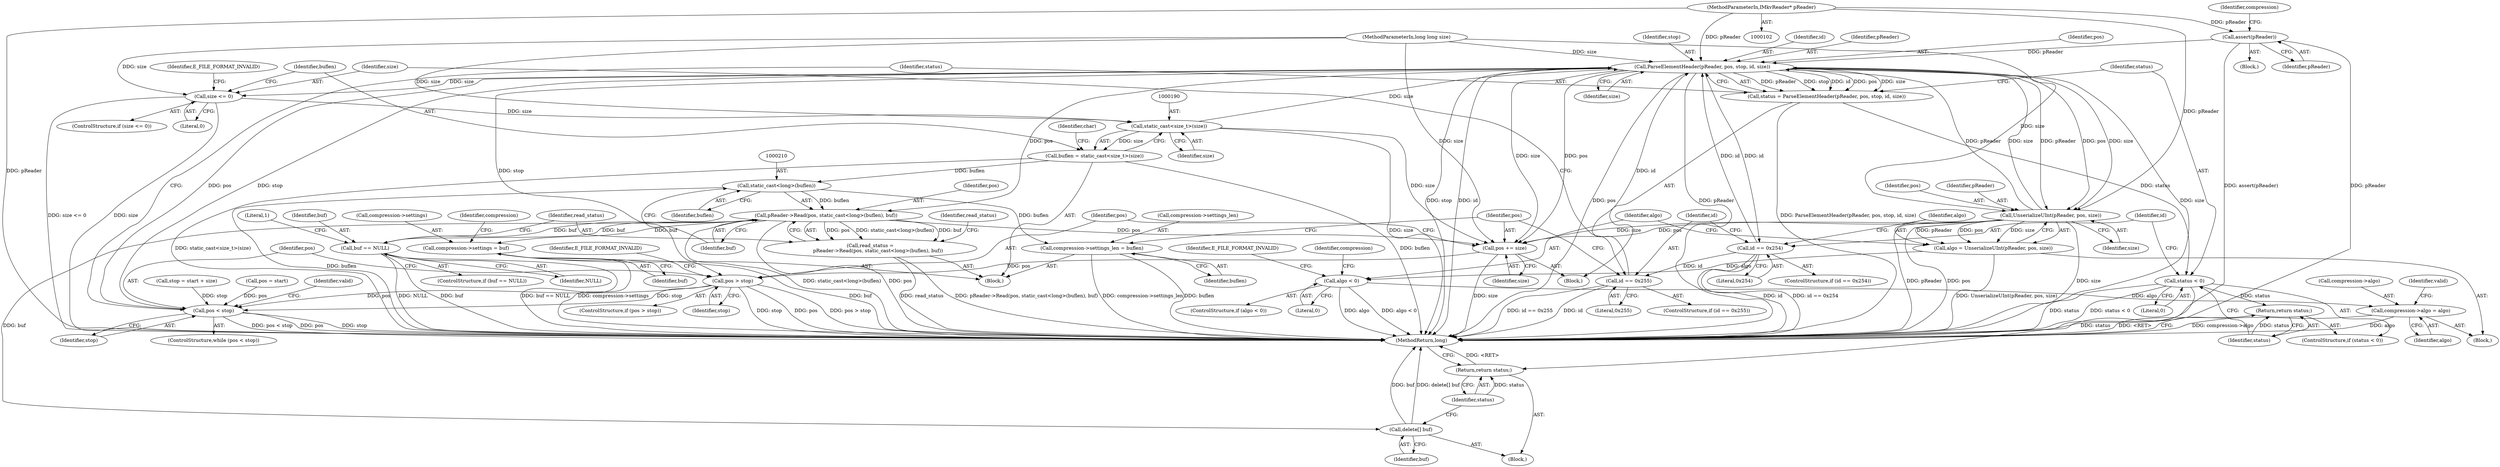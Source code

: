 digraph "0_Android_cc274e2abe8b2a6698a5c47d8aa4bb45f1f9538d_46@API" {
"1000108" [label="(Call,assert(pReader))"];
"1000105" [label="(MethodParameterIn,IMkvReader* pReader)"];
"1000136" [label="(Call,ParseElementHeader(pReader, pos, stop, id, size))"];
"1000134" [label="(Call,status = ParseElementHeader(pReader, pos, stop, id, size))"];
"1000143" [label="(Call,status < 0)"];
"1000146" [label="(Return,return status;)"];
"1000218" [label="(Return,return status;)"];
"1000149" [label="(Call,id == 0x254)"];
"1000176" [label="(Call,id == 0x255)"];
"1000156" [label="(Call,UnserializeUInt(pReader, pos, size))"];
"1000154" [label="(Call,algo = UnserializeUInt(pReader, pos, size))"];
"1000161" [label="(Call,algo < 0)"];
"1000166" [label="(Call,compression->algo = algo)"];
"1000230" [label="(Call,pos += size)"];
"1000234" [label="(Call,pos > stop)"];
"1000127" [label="(Call,pos < stop)"];
"1000181" [label="(Call,size <= 0)"];
"1000189" [label="(Call,static_cast<size_t>(size))"];
"1000187" [label="(Call,buflen = static_cast<size_t>(size))"];
"1000209" [label="(Call,static_cast<long>(buflen))"];
"1000207" [label="(Call,pReader->Read(pos, static_cast<long>(buflen), buf))"];
"1000198" [label="(Call,buf == NULL)"];
"1000205" [label="(Call,read_status =\n          pReader->Read(pos, static_cast<long>(buflen), buf))"];
"1000216" [label="(Call,delete[] buf)"];
"1000220" [label="(Call,compression->settings = buf)"];
"1000225" [label="(Call,compression->settings_len = buflen)"];
"1000246" [label="(MethodReturn,long)"];
"1000175" [label="(ControlStructure,if (id == 0x255))"];
"1000180" [label="(ControlStructure,if (size <= 0))"];
"1000142" [label="(ControlStructure,if (status < 0))"];
"1000105" [label="(MethodParameterIn,IMkvReader* pReader)"];
"1000140" [label="(Identifier,id)"];
"1000235" [label="(Identifier,pos)"];
"1000155" [label="(Identifier,algo)"];
"1000177" [label="(Identifier,id)"];
"1000150" [label="(Identifier,id)"];
"1000216" [label="(Call,delete[] buf)"];
"1000111" [label="(Identifier,compression)"];
"1000198" [label="(Call,buf == NULL)"];
"1000145" [label="(Literal,0)"];
"1000104" [label="(MethodParameterIn,long long size)"];
"1000193" [label="(Identifier,char)"];
"1000189" [label="(Call,static_cast<size_t>(size))"];
"1000241" [label="(Identifier,valid)"];
"1000212" [label="(Identifier,buf)"];
"1000236" [label="(Identifier,stop)"];
"1000217" [label="(Identifier,buf)"];
"1000166" [label="(Call,compression->algo = algo)"];
"1000181" [label="(Call,size <= 0)"];
"1000182" [label="(Identifier,size)"];
"1000226" [label="(Call,compression->settings_len)"];
"1000141" [label="(Identifier,size)"];
"1000162" [label="(Identifier,algo)"];
"1000183" [label="(Literal,0)"];
"1000156" [label="(Call,UnserializeUInt(pReader, pos, size))"];
"1000108" [label="(Call,assert(pReader))"];
"1000163" [label="(Literal,0)"];
"1000203" [label="(Literal,1)"];
"1000135" [label="(Identifier,status)"];
"1000176" [label="(Call,id == 0x255)"];
"1000129" [label="(Identifier,stop)"];
"1000233" [label="(ControlStructure,if (pos > stop))"];
"1000219" [label="(Identifier,status)"];
"1000147" [label="(Identifier,status)"];
"1000232" [label="(Identifier,size)"];
"1000209" [label="(Call,static_cast<long>(buflen))"];
"1000185" [label="(Identifier,E_FILE_FORMAT_INVALID)"];
"1000229" [label="(Identifier,buflen)"];
"1000134" [label="(Call,status = ParseElementHeader(pReader, pos, stop, id, size))"];
"1000220" [label="(Call,compression->settings = buf)"];
"1000128" [label="(Identifier,pos)"];
"1000152" [label="(Block,)"];
"1000207" [label="(Call,pReader->Read(pos, static_cast<long>(buflen), buf))"];
"1000238" [label="(Identifier,E_FILE_FORMAT_INVALID)"];
"1000126" [label="(ControlStructure,while (pos < stop))"];
"1000199" [label="(Identifier,buf)"];
"1000158" [label="(Identifier,pos)"];
"1000214" [label="(Identifier,read_status)"];
"1000137" [label="(Identifier,pReader)"];
"1000234" [label="(Call,pos > stop)"];
"1000191" [label="(Identifier,size)"];
"1000188" [label="(Identifier,buflen)"];
"1000143" [label="(Call,status < 0)"];
"1000154" [label="(Call,algo = UnserializeUInt(pReader, pos, size))"];
"1000117" [label="(Call,stop = start + size)"];
"1000138" [label="(Identifier,pos)"];
"1000170" [label="(Identifier,algo)"];
"1000151" [label="(Literal,0x254)"];
"1000113" [label="(Call,pos = start)"];
"1000206" [label="(Identifier,read_status)"];
"1000165" [label="(Identifier,E_FILE_FORMAT_INVALID)"];
"1000107" [label="(Block,)"];
"1000211" [label="(Identifier,buflen)"];
"1000197" [label="(ControlStructure,if (buf == NULL))"];
"1000149" [label="(Call,id == 0x254)"];
"1000187" [label="(Call,buflen = static_cast<size_t>(size))"];
"1000225" [label="(Call,compression->settings_len = buflen)"];
"1000231" [label="(Identifier,pos)"];
"1000167" [label="(Call,compression->algo)"];
"1000127" [label="(Call,pos < stop)"];
"1000148" [label="(ControlStructure,if (id == 0x254))"];
"1000146" [label="(Return,return status;)"];
"1000109" [label="(Identifier,pReader)"];
"1000144" [label="(Identifier,status)"];
"1000157" [label="(Identifier,pReader)"];
"1000200" [label="(Identifier,NULL)"];
"1000168" [label="(Identifier,compression)"];
"1000227" [label="(Identifier,compression)"];
"1000136" [label="(Call,ParseElementHeader(pReader, pos, stop, id, size))"];
"1000161" [label="(Call,algo < 0)"];
"1000160" [label="(ControlStructure,if (algo < 0))"];
"1000230" [label="(Call,pos += size)"];
"1000221" [label="(Call,compression->settings)"];
"1000178" [label="(Literal,0x255)"];
"1000139" [label="(Identifier,stop)"];
"1000224" [label="(Identifier,buf)"];
"1000130" [label="(Block,)"];
"1000159" [label="(Identifier,size)"];
"1000208" [label="(Identifier,pos)"];
"1000218" [label="(Return,return status;)"];
"1000179" [label="(Block,)"];
"1000205" [label="(Call,read_status =\n          pReader->Read(pos, static_cast<long>(buflen), buf))"];
"1000172" [label="(Identifier,valid)"];
"1000215" [label="(Block,)"];
"1000108" -> "1000107"  [label="AST: "];
"1000108" -> "1000109"  [label="CFG: "];
"1000109" -> "1000108"  [label="AST: "];
"1000111" -> "1000108"  [label="CFG: "];
"1000108" -> "1000246"  [label="DDG: assert(pReader)"];
"1000108" -> "1000246"  [label="DDG: pReader"];
"1000105" -> "1000108"  [label="DDG: pReader"];
"1000108" -> "1000136"  [label="DDG: pReader"];
"1000105" -> "1000102"  [label="AST: "];
"1000105" -> "1000246"  [label="DDG: pReader"];
"1000105" -> "1000136"  [label="DDG: pReader"];
"1000105" -> "1000156"  [label="DDG: pReader"];
"1000136" -> "1000134"  [label="AST: "];
"1000136" -> "1000141"  [label="CFG: "];
"1000137" -> "1000136"  [label="AST: "];
"1000138" -> "1000136"  [label="AST: "];
"1000139" -> "1000136"  [label="AST: "];
"1000140" -> "1000136"  [label="AST: "];
"1000141" -> "1000136"  [label="AST: "];
"1000134" -> "1000136"  [label="CFG: "];
"1000136" -> "1000246"  [label="DDG: size"];
"1000136" -> "1000246"  [label="DDG: stop"];
"1000136" -> "1000246"  [label="DDG: id"];
"1000136" -> "1000246"  [label="DDG: pos"];
"1000136" -> "1000246"  [label="DDG: pReader"];
"1000136" -> "1000134"  [label="DDG: pReader"];
"1000136" -> "1000134"  [label="DDG: stop"];
"1000136" -> "1000134"  [label="DDG: id"];
"1000136" -> "1000134"  [label="DDG: pos"];
"1000136" -> "1000134"  [label="DDG: size"];
"1000156" -> "1000136"  [label="DDG: pReader"];
"1000156" -> "1000136"  [label="DDG: size"];
"1000127" -> "1000136"  [label="DDG: pos"];
"1000127" -> "1000136"  [label="DDG: stop"];
"1000176" -> "1000136"  [label="DDG: id"];
"1000149" -> "1000136"  [label="DDG: id"];
"1000104" -> "1000136"  [label="DDG: size"];
"1000189" -> "1000136"  [label="DDG: size"];
"1000136" -> "1000149"  [label="DDG: id"];
"1000136" -> "1000156"  [label="DDG: pReader"];
"1000136" -> "1000156"  [label="DDG: pos"];
"1000136" -> "1000156"  [label="DDG: size"];
"1000136" -> "1000181"  [label="DDG: size"];
"1000136" -> "1000207"  [label="DDG: pos"];
"1000136" -> "1000230"  [label="DDG: size"];
"1000136" -> "1000230"  [label="DDG: pos"];
"1000136" -> "1000234"  [label="DDG: stop"];
"1000134" -> "1000130"  [label="AST: "];
"1000135" -> "1000134"  [label="AST: "];
"1000144" -> "1000134"  [label="CFG: "];
"1000134" -> "1000246"  [label="DDG: ParseElementHeader(pReader, pos, stop, id, size)"];
"1000134" -> "1000143"  [label="DDG: status"];
"1000143" -> "1000142"  [label="AST: "];
"1000143" -> "1000145"  [label="CFG: "];
"1000144" -> "1000143"  [label="AST: "];
"1000145" -> "1000143"  [label="AST: "];
"1000147" -> "1000143"  [label="CFG: "];
"1000150" -> "1000143"  [label="CFG: "];
"1000143" -> "1000246"  [label="DDG: status"];
"1000143" -> "1000246"  [label="DDG: status < 0"];
"1000143" -> "1000146"  [label="DDG: status"];
"1000143" -> "1000218"  [label="DDG: status"];
"1000146" -> "1000142"  [label="AST: "];
"1000146" -> "1000147"  [label="CFG: "];
"1000147" -> "1000146"  [label="AST: "];
"1000246" -> "1000146"  [label="CFG: "];
"1000146" -> "1000246"  [label="DDG: <RET>"];
"1000147" -> "1000146"  [label="DDG: status"];
"1000218" -> "1000215"  [label="AST: "];
"1000218" -> "1000219"  [label="CFG: "];
"1000219" -> "1000218"  [label="AST: "];
"1000246" -> "1000218"  [label="CFG: "];
"1000218" -> "1000246"  [label="DDG: <RET>"];
"1000219" -> "1000218"  [label="DDG: status"];
"1000149" -> "1000148"  [label="AST: "];
"1000149" -> "1000151"  [label="CFG: "];
"1000150" -> "1000149"  [label="AST: "];
"1000151" -> "1000149"  [label="AST: "];
"1000155" -> "1000149"  [label="CFG: "];
"1000177" -> "1000149"  [label="CFG: "];
"1000149" -> "1000246"  [label="DDG: id == 0x254"];
"1000149" -> "1000246"  [label="DDG: id"];
"1000149" -> "1000176"  [label="DDG: id"];
"1000176" -> "1000175"  [label="AST: "];
"1000176" -> "1000178"  [label="CFG: "];
"1000177" -> "1000176"  [label="AST: "];
"1000178" -> "1000176"  [label="AST: "];
"1000182" -> "1000176"  [label="CFG: "];
"1000231" -> "1000176"  [label="CFG: "];
"1000176" -> "1000246"  [label="DDG: id == 0x255"];
"1000176" -> "1000246"  [label="DDG: id"];
"1000156" -> "1000154"  [label="AST: "];
"1000156" -> "1000159"  [label="CFG: "];
"1000157" -> "1000156"  [label="AST: "];
"1000158" -> "1000156"  [label="AST: "];
"1000159" -> "1000156"  [label="AST: "];
"1000154" -> "1000156"  [label="CFG: "];
"1000156" -> "1000246"  [label="DDG: size"];
"1000156" -> "1000246"  [label="DDG: pReader"];
"1000156" -> "1000246"  [label="DDG: pos"];
"1000156" -> "1000154"  [label="DDG: pReader"];
"1000156" -> "1000154"  [label="DDG: pos"];
"1000156" -> "1000154"  [label="DDG: size"];
"1000104" -> "1000156"  [label="DDG: size"];
"1000156" -> "1000230"  [label="DDG: size"];
"1000156" -> "1000230"  [label="DDG: pos"];
"1000154" -> "1000152"  [label="AST: "];
"1000155" -> "1000154"  [label="AST: "];
"1000162" -> "1000154"  [label="CFG: "];
"1000154" -> "1000246"  [label="DDG: UnserializeUInt(pReader, pos, size)"];
"1000154" -> "1000161"  [label="DDG: algo"];
"1000161" -> "1000160"  [label="AST: "];
"1000161" -> "1000163"  [label="CFG: "];
"1000162" -> "1000161"  [label="AST: "];
"1000163" -> "1000161"  [label="AST: "];
"1000165" -> "1000161"  [label="CFG: "];
"1000168" -> "1000161"  [label="CFG: "];
"1000161" -> "1000246"  [label="DDG: algo"];
"1000161" -> "1000246"  [label="DDG: algo < 0"];
"1000161" -> "1000166"  [label="DDG: algo"];
"1000166" -> "1000152"  [label="AST: "];
"1000166" -> "1000170"  [label="CFG: "];
"1000167" -> "1000166"  [label="AST: "];
"1000170" -> "1000166"  [label="AST: "];
"1000172" -> "1000166"  [label="CFG: "];
"1000166" -> "1000246"  [label="DDG: compression->algo"];
"1000166" -> "1000246"  [label="DDG: algo"];
"1000230" -> "1000130"  [label="AST: "];
"1000230" -> "1000232"  [label="CFG: "];
"1000231" -> "1000230"  [label="AST: "];
"1000232" -> "1000230"  [label="AST: "];
"1000235" -> "1000230"  [label="CFG: "];
"1000230" -> "1000246"  [label="DDG: size"];
"1000189" -> "1000230"  [label="DDG: size"];
"1000104" -> "1000230"  [label="DDG: size"];
"1000207" -> "1000230"  [label="DDG: pos"];
"1000230" -> "1000234"  [label="DDG: pos"];
"1000234" -> "1000233"  [label="AST: "];
"1000234" -> "1000236"  [label="CFG: "];
"1000235" -> "1000234"  [label="AST: "];
"1000236" -> "1000234"  [label="AST: "];
"1000128" -> "1000234"  [label="CFG: "];
"1000238" -> "1000234"  [label="CFG: "];
"1000234" -> "1000246"  [label="DDG: stop"];
"1000234" -> "1000246"  [label="DDG: pos"];
"1000234" -> "1000246"  [label="DDG: pos > stop"];
"1000234" -> "1000127"  [label="DDG: pos"];
"1000234" -> "1000127"  [label="DDG: stop"];
"1000127" -> "1000126"  [label="AST: "];
"1000127" -> "1000129"  [label="CFG: "];
"1000128" -> "1000127"  [label="AST: "];
"1000129" -> "1000127"  [label="AST: "];
"1000135" -> "1000127"  [label="CFG: "];
"1000241" -> "1000127"  [label="CFG: "];
"1000127" -> "1000246"  [label="DDG: stop"];
"1000127" -> "1000246"  [label="DDG: pos < stop"];
"1000127" -> "1000246"  [label="DDG: pos"];
"1000113" -> "1000127"  [label="DDG: pos"];
"1000117" -> "1000127"  [label="DDG: stop"];
"1000181" -> "1000180"  [label="AST: "];
"1000181" -> "1000183"  [label="CFG: "];
"1000182" -> "1000181"  [label="AST: "];
"1000183" -> "1000181"  [label="AST: "];
"1000185" -> "1000181"  [label="CFG: "];
"1000188" -> "1000181"  [label="CFG: "];
"1000181" -> "1000246"  [label="DDG: size <= 0"];
"1000181" -> "1000246"  [label="DDG: size"];
"1000104" -> "1000181"  [label="DDG: size"];
"1000181" -> "1000189"  [label="DDG: size"];
"1000189" -> "1000187"  [label="AST: "];
"1000189" -> "1000191"  [label="CFG: "];
"1000190" -> "1000189"  [label="AST: "];
"1000191" -> "1000189"  [label="AST: "];
"1000187" -> "1000189"  [label="CFG: "];
"1000189" -> "1000246"  [label="DDG: size"];
"1000189" -> "1000187"  [label="DDG: size"];
"1000104" -> "1000189"  [label="DDG: size"];
"1000187" -> "1000179"  [label="AST: "];
"1000188" -> "1000187"  [label="AST: "];
"1000193" -> "1000187"  [label="CFG: "];
"1000187" -> "1000246"  [label="DDG: buflen"];
"1000187" -> "1000246"  [label="DDG: static_cast<size_t>(size)"];
"1000187" -> "1000209"  [label="DDG: buflen"];
"1000209" -> "1000207"  [label="AST: "];
"1000209" -> "1000211"  [label="CFG: "];
"1000210" -> "1000209"  [label="AST: "];
"1000211" -> "1000209"  [label="AST: "];
"1000212" -> "1000209"  [label="CFG: "];
"1000209" -> "1000246"  [label="DDG: buflen"];
"1000209" -> "1000207"  [label="DDG: buflen"];
"1000209" -> "1000225"  [label="DDG: buflen"];
"1000207" -> "1000205"  [label="AST: "];
"1000207" -> "1000212"  [label="CFG: "];
"1000208" -> "1000207"  [label="AST: "];
"1000212" -> "1000207"  [label="AST: "];
"1000205" -> "1000207"  [label="CFG: "];
"1000207" -> "1000246"  [label="DDG: static_cast<long>(buflen)"];
"1000207" -> "1000246"  [label="DDG: pos"];
"1000207" -> "1000198"  [label="DDG: buf"];
"1000207" -> "1000205"  [label="DDG: pos"];
"1000207" -> "1000205"  [label="DDG: static_cast<long>(buflen)"];
"1000207" -> "1000205"  [label="DDG: buf"];
"1000198" -> "1000207"  [label="DDG: buf"];
"1000207" -> "1000216"  [label="DDG: buf"];
"1000207" -> "1000220"  [label="DDG: buf"];
"1000198" -> "1000197"  [label="AST: "];
"1000198" -> "1000200"  [label="CFG: "];
"1000199" -> "1000198"  [label="AST: "];
"1000200" -> "1000198"  [label="AST: "];
"1000203" -> "1000198"  [label="CFG: "];
"1000206" -> "1000198"  [label="CFG: "];
"1000198" -> "1000246"  [label="DDG: NULL"];
"1000198" -> "1000246"  [label="DDG: buf"];
"1000198" -> "1000246"  [label="DDG: buf == NULL"];
"1000205" -> "1000179"  [label="AST: "];
"1000206" -> "1000205"  [label="AST: "];
"1000214" -> "1000205"  [label="CFG: "];
"1000205" -> "1000246"  [label="DDG: read_status"];
"1000205" -> "1000246"  [label="DDG: pReader->Read(pos, static_cast<long>(buflen), buf)"];
"1000216" -> "1000215"  [label="AST: "];
"1000216" -> "1000217"  [label="CFG: "];
"1000217" -> "1000216"  [label="AST: "];
"1000219" -> "1000216"  [label="CFG: "];
"1000216" -> "1000246"  [label="DDG: delete[] buf"];
"1000216" -> "1000246"  [label="DDG: buf"];
"1000220" -> "1000179"  [label="AST: "];
"1000220" -> "1000224"  [label="CFG: "];
"1000221" -> "1000220"  [label="AST: "];
"1000224" -> "1000220"  [label="AST: "];
"1000227" -> "1000220"  [label="CFG: "];
"1000220" -> "1000246"  [label="DDG: compression->settings"];
"1000220" -> "1000246"  [label="DDG: buf"];
"1000225" -> "1000179"  [label="AST: "];
"1000225" -> "1000229"  [label="CFG: "];
"1000226" -> "1000225"  [label="AST: "];
"1000229" -> "1000225"  [label="AST: "];
"1000231" -> "1000225"  [label="CFG: "];
"1000225" -> "1000246"  [label="DDG: compression->settings_len"];
"1000225" -> "1000246"  [label="DDG: buflen"];
}
